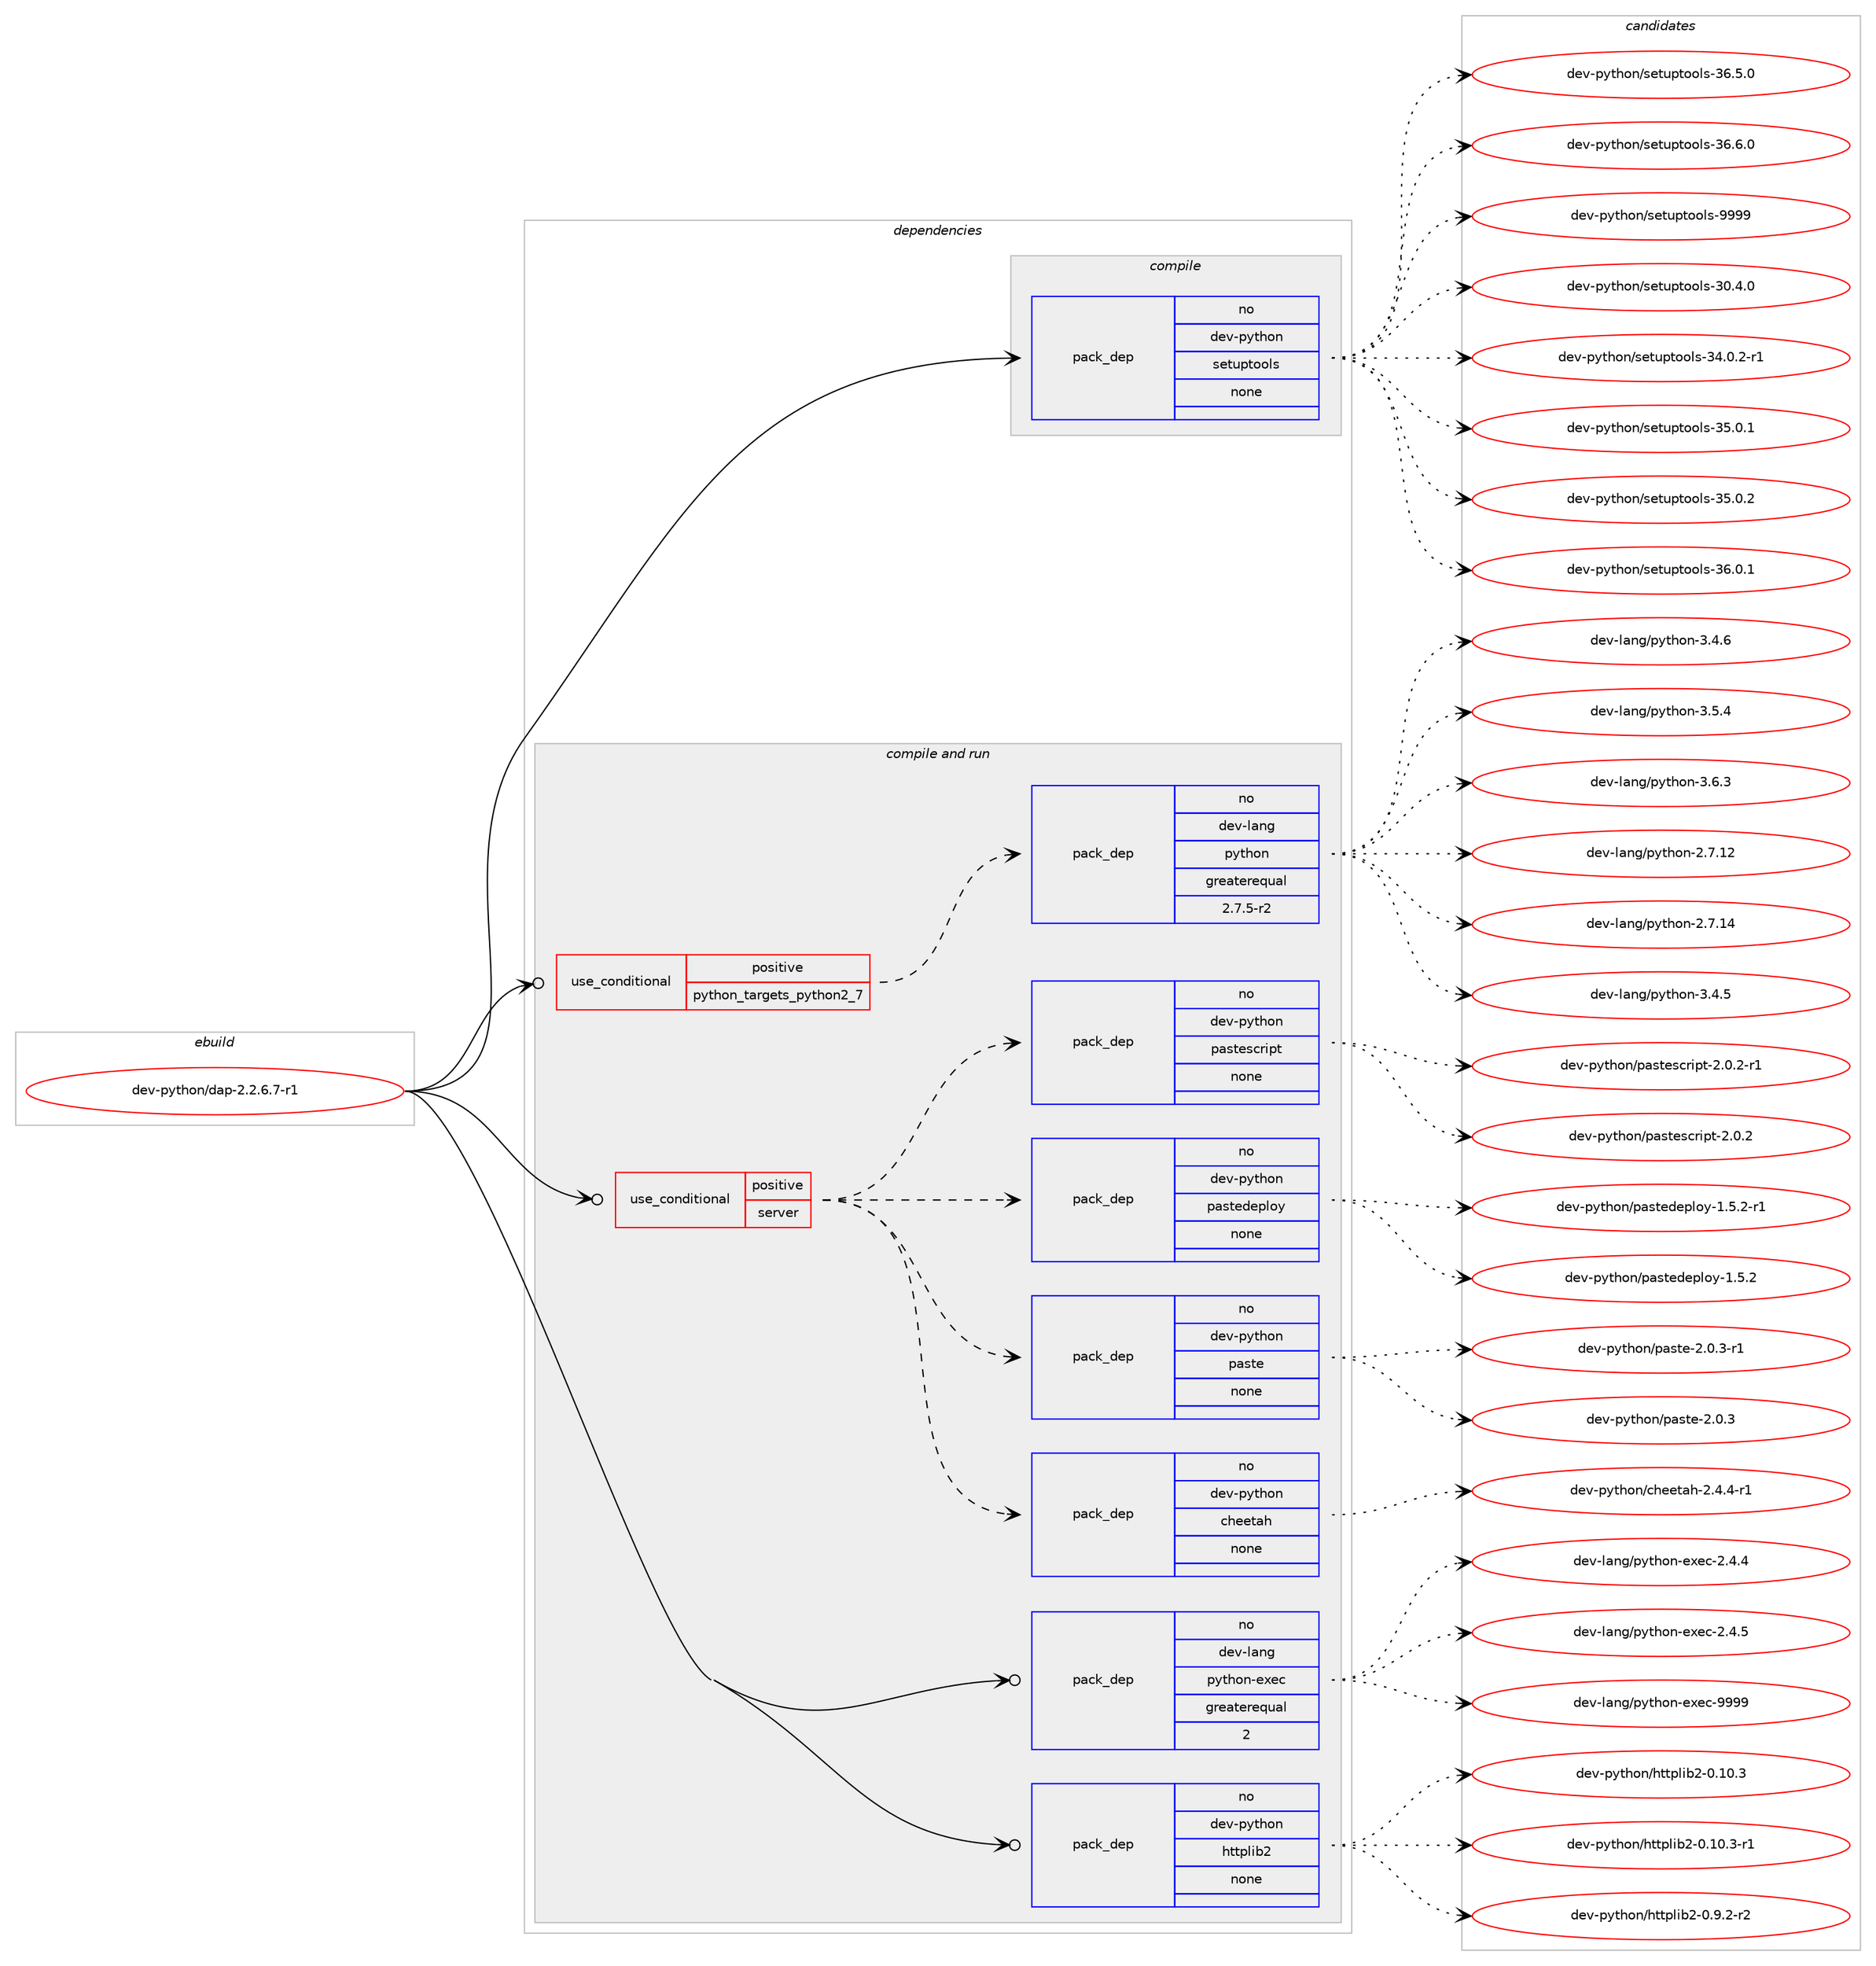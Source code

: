 digraph prolog {

# *************
# Graph options
# *************

newrank=true;
concentrate=true;
compound=true;
graph [rankdir=LR,fontname=Helvetica,fontsize=10,ranksep=1.5];#, ranksep=2.5, nodesep=0.2];
edge  [arrowhead=vee];
node  [fontname=Helvetica,fontsize=10];

# **********
# The ebuild
# **********

subgraph cluster_leftcol {
color=gray;
rank=same;
label=<<i>ebuild</i>>;
id [label="dev-python/dap-2.2.6.7-r1", color=red, width=4, href="../dev-python/dap-2.2.6.7-r1.svg"];
}

# ****************
# The dependencies
# ****************

subgraph cluster_midcol {
color=gray;
label=<<i>dependencies</i>>;
subgraph cluster_compile {
fillcolor="#eeeeee";
style=filled;
label=<<i>compile</i>>;
subgraph pack117456 {
dependency152648 [label=<<TABLE BORDER="0" CELLBORDER="1" CELLSPACING="0" CELLPADDING="4" WIDTH="220"><TR><TD ROWSPAN="6" CELLPADDING="30">pack_dep</TD></TR><TR><TD WIDTH="110">no</TD></TR><TR><TD>dev-python</TD></TR><TR><TD>setuptools</TD></TR><TR><TD>none</TD></TR><TR><TD></TD></TR></TABLE>>, shape=none, color=blue];
}
id:e -> dependency152648:w [weight=20,style="solid",arrowhead="vee"];
}
subgraph cluster_compileandrun {
fillcolor="#eeeeee";
style=filled;
label=<<i>compile and run</i>>;
subgraph cond31362 {
dependency152649 [label=<<TABLE BORDER="0" CELLBORDER="1" CELLSPACING="0" CELLPADDING="4"><TR><TD ROWSPAN="3" CELLPADDING="10">use_conditional</TD></TR><TR><TD>positive</TD></TR><TR><TD>python_targets_python2_7</TD></TR></TABLE>>, shape=none, color=red];
subgraph pack117457 {
dependency152650 [label=<<TABLE BORDER="0" CELLBORDER="1" CELLSPACING="0" CELLPADDING="4" WIDTH="220"><TR><TD ROWSPAN="6" CELLPADDING="30">pack_dep</TD></TR><TR><TD WIDTH="110">no</TD></TR><TR><TD>dev-lang</TD></TR><TR><TD>python</TD></TR><TR><TD>greaterequal</TD></TR><TR><TD>2.7.5-r2</TD></TR></TABLE>>, shape=none, color=blue];
}
dependency152649:e -> dependency152650:w [weight=20,style="dashed",arrowhead="vee"];
}
id:e -> dependency152649:w [weight=20,style="solid",arrowhead="odotvee"];
subgraph cond31363 {
dependency152651 [label=<<TABLE BORDER="0" CELLBORDER="1" CELLSPACING="0" CELLPADDING="4"><TR><TD ROWSPAN="3" CELLPADDING="10">use_conditional</TD></TR><TR><TD>positive</TD></TR><TR><TD>server</TD></TR></TABLE>>, shape=none, color=red];
subgraph pack117458 {
dependency152652 [label=<<TABLE BORDER="0" CELLBORDER="1" CELLSPACING="0" CELLPADDING="4" WIDTH="220"><TR><TD ROWSPAN="6" CELLPADDING="30">pack_dep</TD></TR><TR><TD WIDTH="110">no</TD></TR><TR><TD>dev-python</TD></TR><TR><TD>cheetah</TD></TR><TR><TD>none</TD></TR><TR><TD></TD></TR></TABLE>>, shape=none, color=blue];
}
dependency152651:e -> dependency152652:w [weight=20,style="dashed",arrowhead="vee"];
subgraph pack117459 {
dependency152653 [label=<<TABLE BORDER="0" CELLBORDER="1" CELLSPACING="0" CELLPADDING="4" WIDTH="220"><TR><TD ROWSPAN="6" CELLPADDING="30">pack_dep</TD></TR><TR><TD WIDTH="110">no</TD></TR><TR><TD>dev-python</TD></TR><TR><TD>paste</TD></TR><TR><TD>none</TD></TR><TR><TD></TD></TR></TABLE>>, shape=none, color=blue];
}
dependency152651:e -> dependency152653:w [weight=20,style="dashed",arrowhead="vee"];
subgraph pack117460 {
dependency152654 [label=<<TABLE BORDER="0" CELLBORDER="1" CELLSPACING="0" CELLPADDING="4" WIDTH="220"><TR><TD ROWSPAN="6" CELLPADDING="30">pack_dep</TD></TR><TR><TD WIDTH="110">no</TD></TR><TR><TD>dev-python</TD></TR><TR><TD>pastedeploy</TD></TR><TR><TD>none</TD></TR><TR><TD></TD></TR></TABLE>>, shape=none, color=blue];
}
dependency152651:e -> dependency152654:w [weight=20,style="dashed",arrowhead="vee"];
subgraph pack117461 {
dependency152655 [label=<<TABLE BORDER="0" CELLBORDER="1" CELLSPACING="0" CELLPADDING="4" WIDTH="220"><TR><TD ROWSPAN="6" CELLPADDING="30">pack_dep</TD></TR><TR><TD WIDTH="110">no</TD></TR><TR><TD>dev-python</TD></TR><TR><TD>pastescript</TD></TR><TR><TD>none</TD></TR><TR><TD></TD></TR></TABLE>>, shape=none, color=blue];
}
dependency152651:e -> dependency152655:w [weight=20,style="dashed",arrowhead="vee"];
}
id:e -> dependency152651:w [weight=20,style="solid",arrowhead="odotvee"];
subgraph pack117462 {
dependency152656 [label=<<TABLE BORDER="0" CELLBORDER="1" CELLSPACING="0" CELLPADDING="4" WIDTH="220"><TR><TD ROWSPAN="6" CELLPADDING="30">pack_dep</TD></TR><TR><TD WIDTH="110">no</TD></TR><TR><TD>dev-lang</TD></TR><TR><TD>python-exec</TD></TR><TR><TD>greaterequal</TD></TR><TR><TD>2</TD></TR></TABLE>>, shape=none, color=blue];
}
id:e -> dependency152656:w [weight=20,style="solid",arrowhead="odotvee"];
subgraph pack117463 {
dependency152657 [label=<<TABLE BORDER="0" CELLBORDER="1" CELLSPACING="0" CELLPADDING="4" WIDTH="220"><TR><TD ROWSPAN="6" CELLPADDING="30">pack_dep</TD></TR><TR><TD WIDTH="110">no</TD></TR><TR><TD>dev-python</TD></TR><TR><TD>httplib2</TD></TR><TR><TD>none</TD></TR><TR><TD></TD></TR></TABLE>>, shape=none, color=blue];
}
id:e -> dependency152657:w [weight=20,style="solid",arrowhead="odotvee"];
}
subgraph cluster_run {
fillcolor="#eeeeee";
style=filled;
label=<<i>run</i>>;
}
}

# **************
# The candidates
# **************

subgraph cluster_choices {
rank=same;
color=gray;
label=<<i>candidates</i>>;

subgraph choice117456 {
color=black;
nodesep=1;
choice100101118451121211161041111104711510111611711211611111110811545514846524648 [label="dev-python/setuptools-30.4.0", color=red, width=4,href="../dev-python/setuptools-30.4.0.svg"];
choice1001011184511212111610411111047115101116117112116111111108115455152464846504511449 [label="dev-python/setuptools-34.0.2-r1", color=red, width=4,href="../dev-python/setuptools-34.0.2-r1.svg"];
choice100101118451121211161041111104711510111611711211611111110811545515346484649 [label="dev-python/setuptools-35.0.1", color=red, width=4,href="../dev-python/setuptools-35.0.1.svg"];
choice100101118451121211161041111104711510111611711211611111110811545515346484650 [label="dev-python/setuptools-35.0.2", color=red, width=4,href="../dev-python/setuptools-35.0.2.svg"];
choice100101118451121211161041111104711510111611711211611111110811545515446484649 [label="dev-python/setuptools-36.0.1", color=red, width=4,href="../dev-python/setuptools-36.0.1.svg"];
choice100101118451121211161041111104711510111611711211611111110811545515446534648 [label="dev-python/setuptools-36.5.0", color=red, width=4,href="../dev-python/setuptools-36.5.0.svg"];
choice100101118451121211161041111104711510111611711211611111110811545515446544648 [label="dev-python/setuptools-36.6.0", color=red, width=4,href="../dev-python/setuptools-36.6.0.svg"];
choice10010111845112121116104111110471151011161171121161111111081154557575757 [label="dev-python/setuptools-9999", color=red, width=4,href="../dev-python/setuptools-9999.svg"];
dependency152648:e -> choice100101118451121211161041111104711510111611711211611111110811545514846524648:w [style=dotted,weight="100"];
dependency152648:e -> choice1001011184511212111610411111047115101116117112116111111108115455152464846504511449:w [style=dotted,weight="100"];
dependency152648:e -> choice100101118451121211161041111104711510111611711211611111110811545515346484649:w [style=dotted,weight="100"];
dependency152648:e -> choice100101118451121211161041111104711510111611711211611111110811545515346484650:w [style=dotted,weight="100"];
dependency152648:e -> choice100101118451121211161041111104711510111611711211611111110811545515446484649:w [style=dotted,weight="100"];
dependency152648:e -> choice100101118451121211161041111104711510111611711211611111110811545515446534648:w [style=dotted,weight="100"];
dependency152648:e -> choice100101118451121211161041111104711510111611711211611111110811545515446544648:w [style=dotted,weight="100"];
dependency152648:e -> choice10010111845112121116104111110471151011161171121161111111081154557575757:w [style=dotted,weight="100"];
}
subgraph choice117457 {
color=black;
nodesep=1;
choice10010111845108971101034711212111610411111045504655464950 [label="dev-lang/python-2.7.12", color=red, width=4,href="../dev-lang/python-2.7.12.svg"];
choice10010111845108971101034711212111610411111045504655464952 [label="dev-lang/python-2.7.14", color=red, width=4,href="../dev-lang/python-2.7.14.svg"];
choice100101118451089711010347112121116104111110455146524653 [label="dev-lang/python-3.4.5", color=red, width=4,href="../dev-lang/python-3.4.5.svg"];
choice100101118451089711010347112121116104111110455146524654 [label="dev-lang/python-3.4.6", color=red, width=4,href="../dev-lang/python-3.4.6.svg"];
choice100101118451089711010347112121116104111110455146534652 [label="dev-lang/python-3.5.4", color=red, width=4,href="../dev-lang/python-3.5.4.svg"];
choice100101118451089711010347112121116104111110455146544651 [label="dev-lang/python-3.6.3", color=red, width=4,href="../dev-lang/python-3.6.3.svg"];
dependency152650:e -> choice10010111845108971101034711212111610411111045504655464950:w [style=dotted,weight="100"];
dependency152650:e -> choice10010111845108971101034711212111610411111045504655464952:w [style=dotted,weight="100"];
dependency152650:e -> choice100101118451089711010347112121116104111110455146524653:w [style=dotted,weight="100"];
dependency152650:e -> choice100101118451089711010347112121116104111110455146524654:w [style=dotted,weight="100"];
dependency152650:e -> choice100101118451089711010347112121116104111110455146534652:w [style=dotted,weight="100"];
dependency152650:e -> choice100101118451089711010347112121116104111110455146544651:w [style=dotted,weight="100"];
}
subgraph choice117458 {
color=black;
nodesep=1;
choice100101118451121211161041111104799104101101116971044550465246524511449 [label="dev-python/cheetah-2.4.4-r1", color=red, width=4,href="../dev-python/cheetah-2.4.4-r1.svg"];
dependency152652:e -> choice100101118451121211161041111104799104101101116971044550465246524511449:w [style=dotted,weight="100"];
}
subgraph choice117459 {
color=black;
nodesep=1;
choice100101118451121211161041111104711297115116101455046484651 [label="dev-python/paste-2.0.3", color=red, width=4,href="../dev-python/paste-2.0.3.svg"];
choice1001011184511212111610411111047112971151161014550464846514511449 [label="dev-python/paste-2.0.3-r1", color=red, width=4,href="../dev-python/paste-2.0.3-r1.svg"];
dependency152653:e -> choice100101118451121211161041111104711297115116101455046484651:w [style=dotted,weight="100"];
dependency152653:e -> choice1001011184511212111610411111047112971151161014550464846514511449:w [style=dotted,weight="100"];
}
subgraph choice117460 {
color=black;
nodesep=1;
choice100101118451121211161041111104711297115116101100101112108111121454946534650 [label="dev-python/pastedeploy-1.5.2", color=red, width=4,href="../dev-python/pastedeploy-1.5.2.svg"];
choice1001011184511212111610411111047112971151161011001011121081111214549465346504511449 [label="dev-python/pastedeploy-1.5.2-r1", color=red, width=4,href="../dev-python/pastedeploy-1.5.2-r1.svg"];
dependency152654:e -> choice100101118451121211161041111104711297115116101100101112108111121454946534650:w [style=dotted,weight="100"];
dependency152654:e -> choice1001011184511212111610411111047112971151161011001011121081111214549465346504511449:w [style=dotted,weight="100"];
}
subgraph choice117461 {
color=black;
nodesep=1;
choice10010111845112121116104111110471129711511610111599114105112116455046484650 [label="dev-python/pastescript-2.0.2", color=red, width=4,href="../dev-python/pastescript-2.0.2.svg"];
choice100101118451121211161041111104711297115116101115991141051121164550464846504511449 [label="dev-python/pastescript-2.0.2-r1", color=red, width=4,href="../dev-python/pastescript-2.0.2-r1.svg"];
dependency152655:e -> choice10010111845112121116104111110471129711511610111599114105112116455046484650:w [style=dotted,weight="100"];
dependency152655:e -> choice100101118451121211161041111104711297115116101115991141051121164550464846504511449:w [style=dotted,weight="100"];
}
subgraph choice117462 {
color=black;
nodesep=1;
choice1001011184510897110103471121211161041111104510112010199455046524652 [label="dev-lang/python-exec-2.4.4", color=red, width=4,href="../dev-lang/python-exec-2.4.4.svg"];
choice1001011184510897110103471121211161041111104510112010199455046524653 [label="dev-lang/python-exec-2.4.5", color=red, width=4,href="../dev-lang/python-exec-2.4.5.svg"];
choice10010111845108971101034711212111610411111045101120101994557575757 [label="dev-lang/python-exec-9999", color=red, width=4,href="../dev-lang/python-exec-9999.svg"];
dependency152656:e -> choice1001011184510897110103471121211161041111104510112010199455046524652:w [style=dotted,weight="100"];
dependency152656:e -> choice1001011184510897110103471121211161041111104510112010199455046524653:w [style=dotted,weight="100"];
dependency152656:e -> choice10010111845108971101034711212111610411111045101120101994557575757:w [style=dotted,weight="100"];
}
subgraph choice117463 {
color=black;
nodesep=1;
choice1001011184511212111610411111047104116116112108105985045484649484651 [label="dev-python/httplib2-0.10.3", color=red, width=4,href="../dev-python/httplib2-0.10.3.svg"];
choice10010111845112121116104111110471041161161121081059850454846494846514511449 [label="dev-python/httplib2-0.10.3-r1", color=red, width=4,href="../dev-python/httplib2-0.10.3-r1.svg"];
choice100101118451121211161041111104710411611611210810598504548465746504511450 [label="dev-python/httplib2-0.9.2-r2", color=red, width=4,href="../dev-python/httplib2-0.9.2-r2.svg"];
dependency152657:e -> choice1001011184511212111610411111047104116116112108105985045484649484651:w [style=dotted,weight="100"];
dependency152657:e -> choice10010111845112121116104111110471041161161121081059850454846494846514511449:w [style=dotted,weight="100"];
dependency152657:e -> choice100101118451121211161041111104710411611611210810598504548465746504511450:w [style=dotted,weight="100"];
}
}

}
